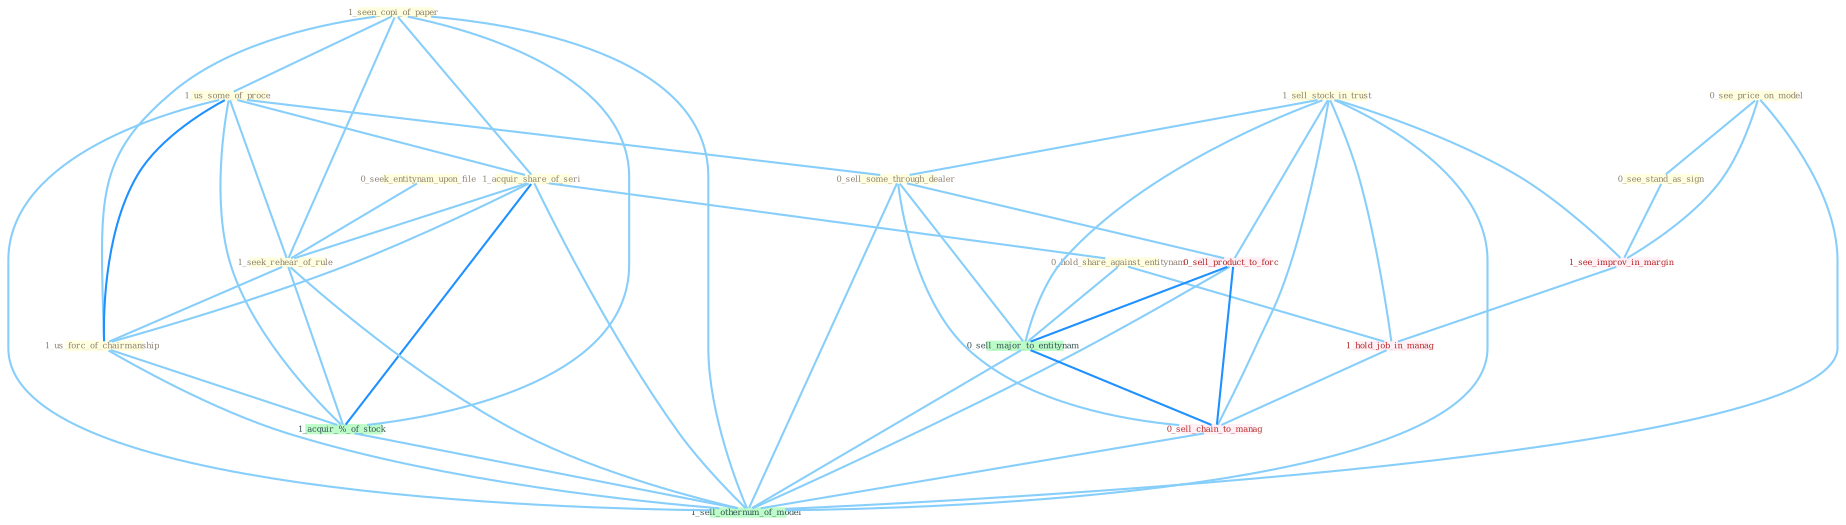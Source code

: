 Graph G{ 
    node
    [shape=polygon,style=filled,width=.5,height=.06,color="#BDFCC9",fixedsize=true,fontsize=4,
    fontcolor="#2f4f4f"];
    {node
    [color="#ffffe0", fontcolor="#8b7d6b"] "1_seen_copi_of_paper " "1_us_some_of_proce " "1_acquir_share_of_seri " "0_hold_share_against_entitynam " "1_sell_stock_in_trust " "0_seek_entitynam_upon_file " "1_seek_rehear_of_rule " "0_see_price_on_model " "0_sell_some_through_dealer " "1_us_forc_of_chairmanship " "0_see_stand_as_sign "}
{node [color="#fff0f5", fontcolor="#b22222"] "1_see_improv_in_margin " "1_hold_job_in_manag " "0_sell_product_to_forc " "0_sell_chain_to_manag "}
edge [color="#B0E2FF"];

	"1_seen_copi_of_paper " -- "1_us_some_of_proce " [w="1", color="#87cefa" ];
	"1_seen_copi_of_paper " -- "1_acquir_share_of_seri " [w="1", color="#87cefa" ];
	"1_seen_copi_of_paper " -- "1_seek_rehear_of_rule " [w="1", color="#87cefa" ];
	"1_seen_copi_of_paper " -- "1_us_forc_of_chairmanship " [w="1", color="#87cefa" ];
	"1_seen_copi_of_paper " -- "1_acquir_%_of_stock " [w="1", color="#87cefa" ];
	"1_seen_copi_of_paper " -- "1_sell_othernum_of_model " [w="1", color="#87cefa" ];
	"1_us_some_of_proce " -- "1_acquir_share_of_seri " [w="1", color="#87cefa" ];
	"1_us_some_of_proce " -- "1_seek_rehear_of_rule " [w="1", color="#87cefa" ];
	"1_us_some_of_proce " -- "0_sell_some_through_dealer " [w="1", color="#87cefa" ];
	"1_us_some_of_proce " -- "1_us_forc_of_chairmanship " [w="2", color="#1e90ff" , len=0.8];
	"1_us_some_of_proce " -- "1_acquir_%_of_stock " [w="1", color="#87cefa" ];
	"1_us_some_of_proce " -- "1_sell_othernum_of_model " [w="1", color="#87cefa" ];
	"1_acquir_share_of_seri " -- "0_hold_share_against_entitynam " [w="1", color="#87cefa" ];
	"1_acquir_share_of_seri " -- "1_seek_rehear_of_rule " [w="1", color="#87cefa" ];
	"1_acquir_share_of_seri " -- "1_us_forc_of_chairmanship " [w="1", color="#87cefa" ];
	"1_acquir_share_of_seri " -- "1_acquir_%_of_stock " [w="2", color="#1e90ff" , len=0.8];
	"1_acquir_share_of_seri " -- "1_sell_othernum_of_model " [w="1", color="#87cefa" ];
	"0_hold_share_against_entitynam " -- "1_hold_job_in_manag " [w="1", color="#87cefa" ];
	"0_hold_share_against_entitynam " -- "0_sell_major_to_entitynam " [w="1", color="#87cefa" ];
	"1_sell_stock_in_trust " -- "0_sell_some_through_dealer " [w="1", color="#87cefa" ];
	"1_sell_stock_in_trust " -- "1_see_improv_in_margin " [w="1", color="#87cefa" ];
	"1_sell_stock_in_trust " -- "1_hold_job_in_manag " [w="1", color="#87cefa" ];
	"1_sell_stock_in_trust " -- "0_sell_product_to_forc " [w="1", color="#87cefa" ];
	"1_sell_stock_in_trust " -- "0_sell_major_to_entitynam " [w="1", color="#87cefa" ];
	"1_sell_stock_in_trust " -- "0_sell_chain_to_manag " [w="1", color="#87cefa" ];
	"1_sell_stock_in_trust " -- "1_sell_othernum_of_model " [w="1", color="#87cefa" ];
	"0_seek_entitynam_upon_file " -- "1_seek_rehear_of_rule " [w="1", color="#87cefa" ];
	"1_seek_rehear_of_rule " -- "1_us_forc_of_chairmanship " [w="1", color="#87cefa" ];
	"1_seek_rehear_of_rule " -- "1_acquir_%_of_stock " [w="1", color="#87cefa" ];
	"1_seek_rehear_of_rule " -- "1_sell_othernum_of_model " [w="1", color="#87cefa" ];
	"0_see_price_on_model " -- "0_see_stand_as_sign " [w="1", color="#87cefa" ];
	"0_see_price_on_model " -- "1_see_improv_in_margin " [w="1", color="#87cefa" ];
	"0_see_price_on_model " -- "1_sell_othernum_of_model " [w="1", color="#87cefa" ];
	"0_sell_some_through_dealer " -- "0_sell_product_to_forc " [w="1", color="#87cefa" ];
	"0_sell_some_through_dealer " -- "0_sell_major_to_entitynam " [w="1", color="#87cefa" ];
	"0_sell_some_through_dealer " -- "0_sell_chain_to_manag " [w="1", color="#87cefa" ];
	"0_sell_some_through_dealer " -- "1_sell_othernum_of_model " [w="1", color="#87cefa" ];
	"1_us_forc_of_chairmanship " -- "1_acquir_%_of_stock " [w="1", color="#87cefa" ];
	"1_us_forc_of_chairmanship " -- "1_sell_othernum_of_model " [w="1", color="#87cefa" ];
	"0_see_stand_as_sign " -- "1_see_improv_in_margin " [w="1", color="#87cefa" ];
	"1_see_improv_in_margin " -- "1_hold_job_in_manag " [w="1", color="#87cefa" ];
	"1_acquir_%_of_stock " -- "1_sell_othernum_of_model " [w="1", color="#87cefa" ];
	"1_hold_job_in_manag " -- "0_sell_chain_to_manag " [w="1", color="#87cefa" ];
	"0_sell_product_to_forc " -- "0_sell_major_to_entitynam " [w="2", color="#1e90ff" , len=0.8];
	"0_sell_product_to_forc " -- "0_sell_chain_to_manag " [w="2", color="#1e90ff" , len=0.8];
	"0_sell_product_to_forc " -- "1_sell_othernum_of_model " [w="1", color="#87cefa" ];
	"0_sell_major_to_entitynam " -- "0_sell_chain_to_manag " [w="2", color="#1e90ff" , len=0.8];
	"0_sell_major_to_entitynam " -- "1_sell_othernum_of_model " [w="1", color="#87cefa" ];
	"0_sell_chain_to_manag " -- "1_sell_othernum_of_model " [w="1", color="#87cefa" ];
}